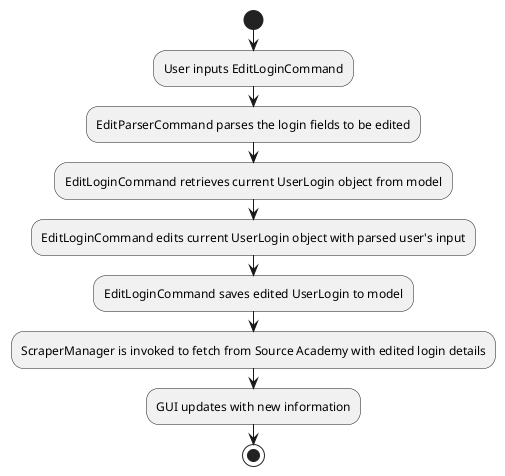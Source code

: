 @startuml
start
:User inputs EditLoginCommand;
:EditParserCommand parses the login fields to be edited;
:EditLoginCommand retrieves current UserLogin object from model;
:EditLoginCommand edits current UserLogin object with parsed user's input;
:EditLoginCommand saves edited UserLogin to model;
:ScraperManager is invoked to fetch from Source Academy with edited login details;
:GUI updates with new information;
stop
@enduml

